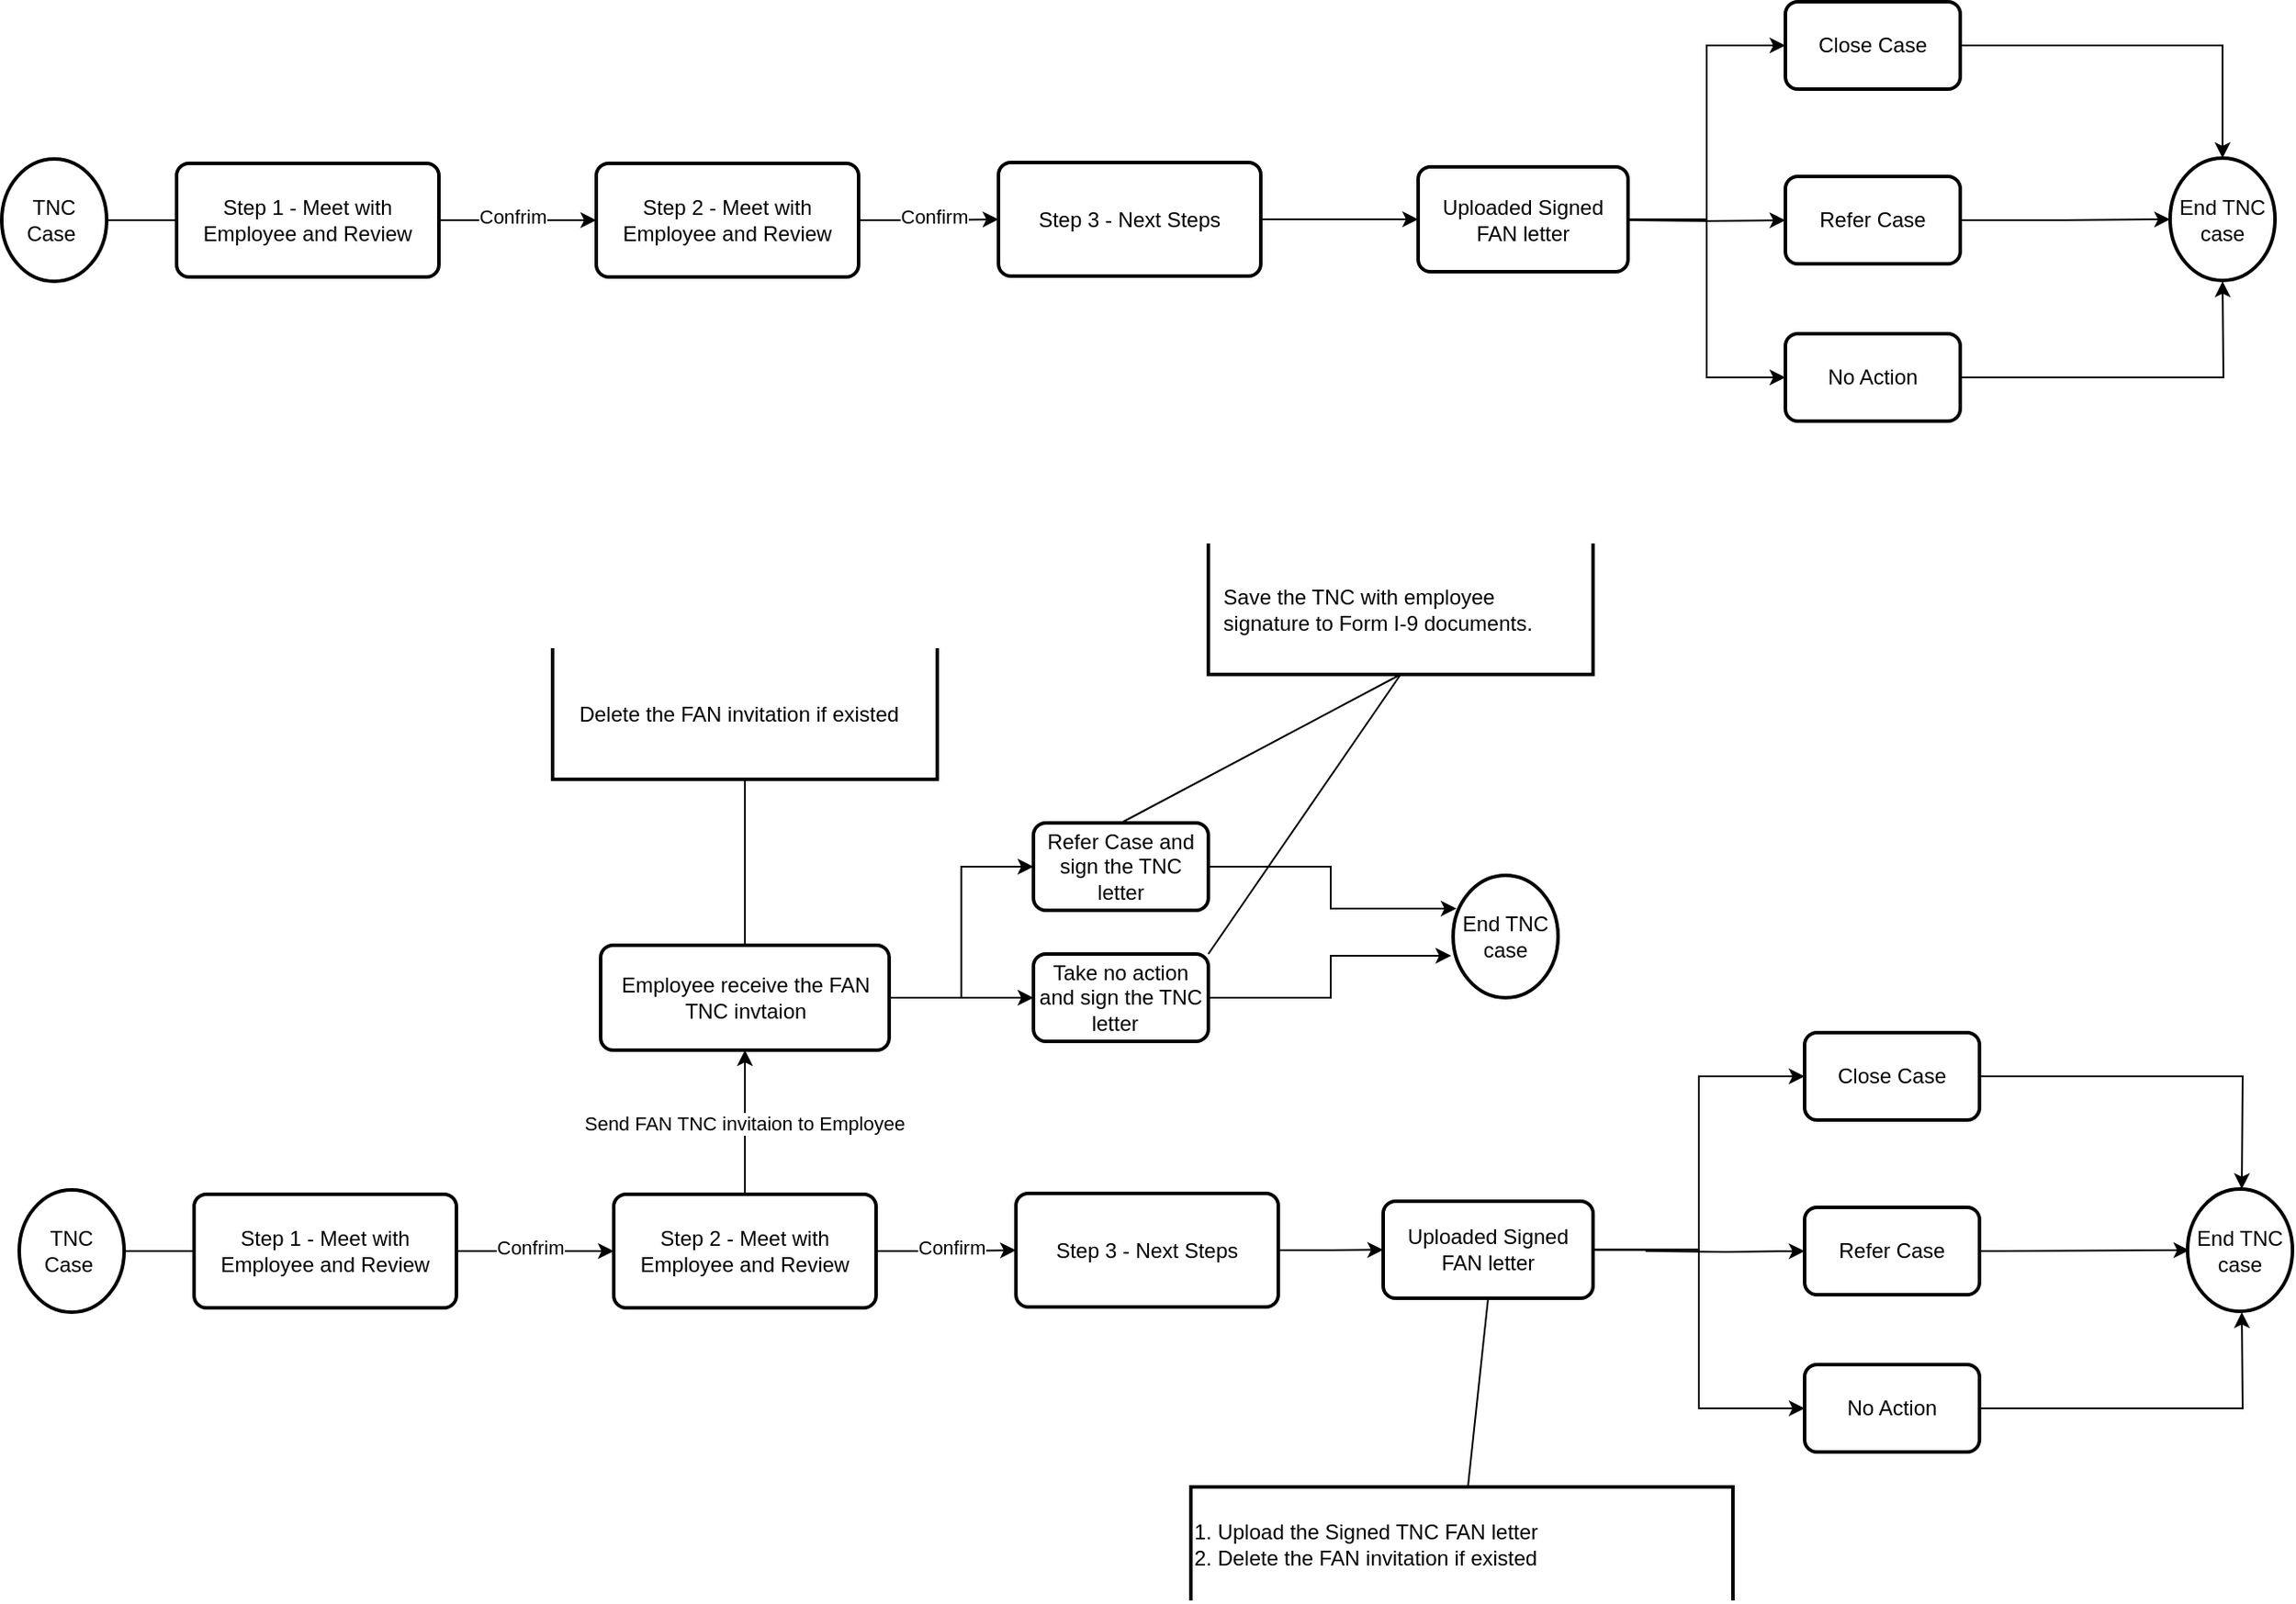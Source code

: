 <mxfile version="27.1.3">
  <diagram name="Page-1" id="HBU4FtZz5c3PJqoIXEbg">
    <mxGraphModel dx="3126" dy="777" grid="1" gridSize="10" guides="1" tooltips="1" connect="1" arrows="1" fold="1" page="1" pageScale="1" pageWidth="850" pageHeight="1100" math="0" shadow="0">
      <root>
        <mxCell id="0" />
        <mxCell id="1" parent="0" />
        <mxCell id="LnICMcrU3YOlmoYzz83u-3" style="edgeStyle=orthogonalEdgeStyle;rounded=0;orthogonalLoop=1;jettySize=auto;html=1;exitX=1;exitY=0.5;exitDx=0;exitDy=0;exitPerimeter=0;" parent="1" source="LnICMcrU3YOlmoYzz83u-1" edge="1">
          <mxGeometry relative="1" as="geometry">
            <mxPoint x="-1480" y="225" as="targetPoint" />
          </mxGeometry>
        </mxCell>
        <mxCell id="LnICMcrU3YOlmoYzz83u-1" value="TNC Case&amp;nbsp;" style="strokeWidth=2;html=1;shape=mxgraph.flowchart.start_2;whiteSpace=wrap;" parent="1" vertex="1">
          <mxGeometry x="-1630" y="190" width="60" height="70" as="geometry" />
        </mxCell>
        <mxCell id="LnICMcrU3YOlmoYzz83u-11" style="edgeStyle=orthogonalEdgeStyle;rounded=0;orthogonalLoop=1;jettySize=auto;html=1;exitX=1;exitY=0.5;exitDx=0;exitDy=0;entryX=0;entryY=0.5;entryDx=0;entryDy=0;" parent="1" source="LnICMcrU3YOlmoYzz83u-6" target="LnICMcrU3YOlmoYzz83u-7" edge="1">
          <mxGeometry relative="1" as="geometry" />
        </mxCell>
        <mxCell id="LnICMcrU3YOlmoYzz83u-12" value="Confrim" style="edgeLabel;html=1;align=center;verticalAlign=middle;resizable=0;points=[];" parent="LnICMcrU3YOlmoYzz83u-11" vertex="1" connectable="0">
          <mxGeometry x="0.2" y="3" relative="1" as="geometry">
            <mxPoint x="-12" y="1" as="offset" />
          </mxGeometry>
        </mxCell>
        <mxCell id="LnICMcrU3YOlmoYzz83u-6" value="Step 1 - Meet with Employee and Review" style="rounded=1;whiteSpace=wrap;html=1;absoluteArcSize=1;arcSize=14;strokeWidth=2;" parent="1" vertex="1">
          <mxGeometry x="-1530" y="192.5" width="150" height="65" as="geometry" />
        </mxCell>
        <mxCell id="LnICMcrU3YOlmoYzz83u-9" style="edgeStyle=orthogonalEdgeStyle;rounded=0;orthogonalLoop=1;jettySize=auto;html=1;exitX=1;exitY=0.5;exitDx=0;exitDy=0;" parent="1" source="LnICMcrU3YOlmoYzz83u-7" target="LnICMcrU3YOlmoYzz83u-8" edge="1">
          <mxGeometry relative="1" as="geometry" />
        </mxCell>
        <mxCell id="LnICMcrU3YOlmoYzz83u-15" value="Confirm" style="edgeLabel;html=1;align=center;verticalAlign=middle;resizable=0;points=[];" parent="LnICMcrU3YOlmoYzz83u-9" vertex="1" connectable="0">
          <mxGeometry x="0.067" y="-1" relative="1" as="geometry">
            <mxPoint y="-3" as="offset" />
          </mxGeometry>
        </mxCell>
        <mxCell id="LnICMcrU3YOlmoYzz83u-7" value="Step 2 - Meet with Employee and Review" style="rounded=1;whiteSpace=wrap;html=1;absoluteArcSize=1;arcSize=14;strokeWidth=2;" parent="1" vertex="1">
          <mxGeometry x="-1290" y="192.5" width="150" height="65" as="geometry" />
        </mxCell>
        <mxCell id="LnICMcrU3YOlmoYzz83u-17" value="" style="edgeStyle=orthogonalEdgeStyle;rounded=0;orthogonalLoop=1;jettySize=auto;html=1;" parent="1" source="LnICMcrU3YOlmoYzz83u-8" target="LnICMcrU3YOlmoYzz83u-16" edge="1">
          <mxGeometry relative="1" as="geometry" />
        </mxCell>
        <mxCell id="LnICMcrU3YOlmoYzz83u-8" value="Step 3 - Next Steps" style="rounded=1;whiteSpace=wrap;html=1;absoluteArcSize=1;arcSize=14;strokeWidth=2;" parent="1" vertex="1">
          <mxGeometry x="-1060" y="192" width="150" height="65" as="geometry" />
        </mxCell>
        <mxCell id="LnICMcrU3YOlmoYzz83u-21" value="" style="edgeStyle=orthogonalEdgeStyle;rounded=0;orthogonalLoop=1;jettySize=auto;html=1;entryX=0;entryY=0.5;entryDx=0;entryDy=0;" parent="1" source="LnICMcrU3YOlmoYzz83u-16" target="LnICMcrU3YOlmoYzz83u-26" edge="1">
          <mxGeometry relative="1" as="geometry">
            <mxPoint x="-640" y="140" as="targetPoint" />
          </mxGeometry>
        </mxCell>
        <mxCell id="LnICMcrU3YOlmoYzz83u-28" style="edgeStyle=orthogonalEdgeStyle;rounded=0;orthogonalLoop=1;jettySize=auto;html=1;entryX=0;entryY=0.5;entryDx=0;entryDy=0;" parent="1" target="LnICMcrU3YOlmoYzz83u-27" edge="1">
          <mxGeometry relative="1" as="geometry">
            <mxPoint x="-700" y="225" as="sourcePoint" />
          </mxGeometry>
        </mxCell>
        <mxCell id="LnICMcrU3YOlmoYzz83u-30" style="edgeStyle=orthogonalEdgeStyle;rounded=0;orthogonalLoop=1;jettySize=auto;html=1;entryX=0;entryY=0.5;entryDx=0;entryDy=0;" parent="1" source="LnICMcrU3YOlmoYzz83u-16" target="LnICMcrU3YOlmoYzz83u-29" edge="1">
          <mxGeometry relative="1" as="geometry" />
        </mxCell>
        <mxCell id="LnICMcrU3YOlmoYzz83u-16" value="Uploaded Signed FAN letter" style="whiteSpace=wrap;html=1;rounded=1;absoluteArcSize=1;arcSize=14;strokeWidth=2;" parent="1" vertex="1">
          <mxGeometry x="-820" y="194.5" width="120" height="60" as="geometry" />
        </mxCell>
        <mxCell id="LnICMcrU3YOlmoYzz83u-23" value="End TNC case" style="strokeWidth=2;html=1;shape=mxgraph.flowchart.start_2;whiteSpace=wrap;" parent="1" vertex="1">
          <mxGeometry x="-390" y="189.5" width="60" height="70" as="geometry" />
        </mxCell>
        <mxCell id="LnICMcrU3YOlmoYzz83u-31" style="edgeStyle=orthogonalEdgeStyle;rounded=0;orthogonalLoop=1;jettySize=auto;html=1;exitX=1;exitY=0.5;exitDx=0;exitDy=0;" parent="1" source="LnICMcrU3YOlmoYzz83u-26" target="LnICMcrU3YOlmoYzz83u-23" edge="1">
          <mxGeometry relative="1" as="geometry" />
        </mxCell>
        <mxCell id="LnICMcrU3YOlmoYzz83u-26" value="Close Case" style="rounded=1;whiteSpace=wrap;html=1;absoluteArcSize=1;arcSize=14;strokeWidth=2;" parent="1" vertex="1">
          <mxGeometry x="-610" y="100" width="100" height="50" as="geometry" />
        </mxCell>
        <mxCell id="LnICMcrU3YOlmoYzz83u-27" value="Refer Case" style="rounded=1;whiteSpace=wrap;html=1;absoluteArcSize=1;arcSize=14;strokeWidth=2;" parent="1" vertex="1">
          <mxGeometry x="-610" y="200" width="100" height="50" as="geometry" />
        </mxCell>
        <mxCell id="LnICMcrU3YOlmoYzz83u-34" style="edgeStyle=orthogonalEdgeStyle;rounded=0;orthogonalLoop=1;jettySize=auto;html=1;exitX=1;exitY=0.5;exitDx=0;exitDy=0;" parent="1" source="LnICMcrU3YOlmoYzz83u-29" edge="1">
          <mxGeometry relative="1" as="geometry">
            <mxPoint x="-360" y="260" as="targetPoint" />
          </mxGeometry>
        </mxCell>
        <mxCell id="LnICMcrU3YOlmoYzz83u-29" value="No Action" style="rounded=1;whiteSpace=wrap;html=1;absoluteArcSize=1;arcSize=14;strokeWidth=2;" parent="1" vertex="1">
          <mxGeometry x="-610" y="290" width="100" height="50" as="geometry" />
        </mxCell>
        <mxCell id="LnICMcrU3YOlmoYzz83u-32" style="edgeStyle=orthogonalEdgeStyle;rounded=0;orthogonalLoop=1;jettySize=auto;html=1;exitX=1;exitY=0.5;exitDx=0;exitDy=0;entryX=0;entryY=0.5;entryDx=0;entryDy=0;entryPerimeter=0;" parent="1" source="LnICMcrU3YOlmoYzz83u-27" target="LnICMcrU3YOlmoYzz83u-23" edge="1">
          <mxGeometry relative="1" as="geometry" />
        </mxCell>
        <mxCell id="fUP362dJuVGywB3xuQsQ-1" style="edgeStyle=orthogonalEdgeStyle;rounded=0;orthogonalLoop=1;jettySize=auto;html=1;exitX=1;exitY=0.5;exitDx=0;exitDy=0;exitPerimeter=0;" edge="1" parent="1" source="fUP362dJuVGywB3xuQsQ-2">
          <mxGeometry relative="1" as="geometry">
            <mxPoint x="-1470" y="815" as="targetPoint" />
          </mxGeometry>
        </mxCell>
        <mxCell id="fUP362dJuVGywB3xuQsQ-2" value="TNC Case&amp;nbsp;" style="strokeWidth=2;html=1;shape=mxgraph.flowchart.start_2;whiteSpace=wrap;" vertex="1" parent="1">
          <mxGeometry x="-1620" y="780" width="60" height="70" as="geometry" />
        </mxCell>
        <mxCell id="fUP362dJuVGywB3xuQsQ-3" style="edgeStyle=orthogonalEdgeStyle;rounded=0;orthogonalLoop=1;jettySize=auto;html=1;exitX=1;exitY=0.5;exitDx=0;exitDy=0;entryX=0;entryY=0.5;entryDx=0;entryDy=0;" edge="1" parent="1" source="fUP362dJuVGywB3xuQsQ-5" target="fUP362dJuVGywB3xuQsQ-8">
          <mxGeometry relative="1" as="geometry" />
        </mxCell>
        <mxCell id="fUP362dJuVGywB3xuQsQ-4" value="Confrim" style="edgeLabel;html=1;align=center;verticalAlign=middle;resizable=0;points=[];" vertex="1" connectable="0" parent="fUP362dJuVGywB3xuQsQ-3">
          <mxGeometry x="0.2" y="3" relative="1" as="geometry">
            <mxPoint x="-12" y="1" as="offset" />
          </mxGeometry>
        </mxCell>
        <mxCell id="fUP362dJuVGywB3xuQsQ-5" value="Step 1 - Meet with Employee and Review" style="rounded=1;whiteSpace=wrap;html=1;absoluteArcSize=1;arcSize=14;strokeWidth=2;" vertex="1" parent="1">
          <mxGeometry x="-1520" y="782.5" width="150" height="65" as="geometry" />
        </mxCell>
        <mxCell id="fUP362dJuVGywB3xuQsQ-6" style="edgeStyle=orthogonalEdgeStyle;rounded=0;orthogonalLoop=1;jettySize=auto;html=1;exitX=1;exitY=0.5;exitDx=0;exitDy=0;" edge="1" parent="1" source="fUP362dJuVGywB3xuQsQ-8" target="fUP362dJuVGywB3xuQsQ-10">
          <mxGeometry relative="1" as="geometry" />
        </mxCell>
        <mxCell id="fUP362dJuVGywB3xuQsQ-7" value="Confirm" style="edgeLabel;html=1;align=center;verticalAlign=middle;resizable=0;points=[];" vertex="1" connectable="0" parent="fUP362dJuVGywB3xuQsQ-6">
          <mxGeometry x="0.067" y="-1" relative="1" as="geometry">
            <mxPoint y="-3" as="offset" />
          </mxGeometry>
        </mxCell>
        <mxCell id="fUP362dJuVGywB3xuQsQ-33" value="" style="edgeStyle=orthogonalEdgeStyle;rounded=0;orthogonalLoop=1;jettySize=auto;html=1;" edge="1" parent="1" source="fUP362dJuVGywB3xuQsQ-8" target="fUP362dJuVGywB3xuQsQ-32">
          <mxGeometry relative="1" as="geometry" />
        </mxCell>
        <mxCell id="fUP362dJuVGywB3xuQsQ-34" value="Send FAN TNC invitaion to Employee&amp;nbsp;" style="edgeLabel;html=1;align=center;verticalAlign=middle;resizable=0;points=[];" vertex="1" connectable="0" parent="fUP362dJuVGywB3xuQsQ-33">
          <mxGeometry x="0.006" y="-1" relative="1" as="geometry">
            <mxPoint y="1" as="offset" />
          </mxGeometry>
        </mxCell>
        <mxCell id="fUP362dJuVGywB3xuQsQ-8" value="Step 2 - Meet with Employee and Review" style="rounded=1;whiteSpace=wrap;html=1;absoluteArcSize=1;arcSize=14;strokeWidth=2;" vertex="1" parent="1">
          <mxGeometry x="-1280" y="782.5" width="150" height="65" as="geometry" />
        </mxCell>
        <mxCell id="fUP362dJuVGywB3xuQsQ-9" value="" style="edgeStyle=orthogonalEdgeStyle;rounded=0;orthogonalLoop=1;jettySize=auto;html=1;" edge="1" parent="1" source="fUP362dJuVGywB3xuQsQ-10" target="fUP362dJuVGywB3xuQsQ-14">
          <mxGeometry relative="1" as="geometry" />
        </mxCell>
        <mxCell id="fUP362dJuVGywB3xuQsQ-10" value="Step 3 - Next Steps" style="rounded=1;whiteSpace=wrap;html=1;absoluteArcSize=1;arcSize=14;strokeWidth=2;" vertex="1" parent="1">
          <mxGeometry x="-1050" y="782" width="150" height="65" as="geometry" />
        </mxCell>
        <mxCell id="fUP362dJuVGywB3xuQsQ-11" value="" style="edgeStyle=orthogonalEdgeStyle;rounded=0;orthogonalLoop=1;jettySize=auto;html=1;entryX=0;entryY=0.5;entryDx=0;entryDy=0;" edge="1" parent="1" source="fUP362dJuVGywB3xuQsQ-14" target="fUP362dJuVGywB3xuQsQ-17">
          <mxGeometry relative="1" as="geometry">
            <mxPoint x="-630" y="730" as="targetPoint" />
          </mxGeometry>
        </mxCell>
        <mxCell id="fUP362dJuVGywB3xuQsQ-12" style="edgeStyle=orthogonalEdgeStyle;rounded=0;orthogonalLoop=1;jettySize=auto;html=1;entryX=0;entryY=0.5;entryDx=0;entryDy=0;" edge="1" parent="1" target="fUP362dJuVGywB3xuQsQ-18">
          <mxGeometry relative="1" as="geometry">
            <mxPoint x="-690" y="815" as="sourcePoint" />
          </mxGeometry>
        </mxCell>
        <mxCell id="fUP362dJuVGywB3xuQsQ-13" style="edgeStyle=orthogonalEdgeStyle;rounded=0;orthogonalLoop=1;jettySize=auto;html=1;entryX=0;entryY=0.5;entryDx=0;entryDy=0;" edge="1" parent="1" source="fUP362dJuVGywB3xuQsQ-14" target="fUP362dJuVGywB3xuQsQ-20">
          <mxGeometry relative="1" as="geometry" />
        </mxCell>
        <mxCell id="fUP362dJuVGywB3xuQsQ-14" value="Uploaded Signed FAN letter" style="whiteSpace=wrap;html=1;rounded=1;absoluteArcSize=1;arcSize=14;strokeWidth=2;" vertex="1" parent="1">
          <mxGeometry x="-840" y="786.5" width="120" height="55.5" as="geometry" />
        </mxCell>
        <mxCell id="fUP362dJuVGywB3xuQsQ-15" value="End TNC case" style="strokeWidth=2;html=1;shape=mxgraph.flowchart.start_2;whiteSpace=wrap;" vertex="1" parent="1">
          <mxGeometry x="-380" y="779.5" width="60" height="70" as="geometry" />
        </mxCell>
        <mxCell id="fUP362dJuVGywB3xuQsQ-16" style="edgeStyle=orthogonalEdgeStyle;rounded=0;orthogonalLoop=1;jettySize=auto;html=1;exitX=1;exitY=0.5;exitDx=0;exitDy=0;" edge="1" parent="1" source="fUP362dJuVGywB3xuQsQ-17">
          <mxGeometry relative="1" as="geometry">
            <mxPoint x="-349" y="779.5" as="targetPoint" />
          </mxGeometry>
        </mxCell>
        <mxCell id="fUP362dJuVGywB3xuQsQ-17" value="Close Case" style="rounded=1;whiteSpace=wrap;html=1;absoluteArcSize=1;arcSize=14;strokeWidth=2;" vertex="1" parent="1">
          <mxGeometry x="-599" y="690" width="100" height="50" as="geometry" />
        </mxCell>
        <mxCell id="fUP362dJuVGywB3xuQsQ-18" value="Refer Case" style="rounded=1;whiteSpace=wrap;html=1;absoluteArcSize=1;arcSize=14;strokeWidth=2;" vertex="1" parent="1">
          <mxGeometry x="-599" y="790" width="100" height="50" as="geometry" />
        </mxCell>
        <mxCell id="fUP362dJuVGywB3xuQsQ-19" style="edgeStyle=orthogonalEdgeStyle;rounded=0;orthogonalLoop=1;jettySize=auto;html=1;exitX=1;exitY=0.5;exitDx=0;exitDy=0;" edge="1" parent="1" source="fUP362dJuVGywB3xuQsQ-20">
          <mxGeometry relative="1" as="geometry">
            <mxPoint x="-349" y="850" as="targetPoint" />
          </mxGeometry>
        </mxCell>
        <mxCell id="fUP362dJuVGywB3xuQsQ-20" value="No Action" style="rounded=1;whiteSpace=wrap;html=1;absoluteArcSize=1;arcSize=14;strokeWidth=2;" vertex="1" parent="1">
          <mxGeometry x="-599" y="880" width="100" height="50" as="geometry" />
        </mxCell>
        <mxCell id="fUP362dJuVGywB3xuQsQ-21" style="edgeStyle=orthogonalEdgeStyle;rounded=0;orthogonalLoop=1;jettySize=auto;html=1;exitX=1;exitY=0.5;exitDx=0;exitDy=0;entryX=0;entryY=0.5;entryDx=0;entryDy=0;entryPerimeter=0;" edge="1" parent="1" source="fUP362dJuVGywB3xuQsQ-18">
          <mxGeometry relative="1" as="geometry">
            <mxPoint x="-379" y="814.5" as="targetPoint" />
          </mxGeometry>
        </mxCell>
        <mxCell id="fUP362dJuVGywB3xuQsQ-29" value="1. Upload the Signed TNC FAN letter&lt;br&gt;2. Delete the FAN invitation if existed" style="strokeWidth=2;html=1;shape=mxgraph.flowchart.annotation_1;align=left;pointerEvents=1;direction=south;" vertex="1" parent="1">
          <mxGeometry x="-950" y="950" width="310" height="65" as="geometry" />
        </mxCell>
        <mxCell id="fUP362dJuVGywB3xuQsQ-37" style="edgeStyle=orthogonalEdgeStyle;rounded=0;orthogonalLoop=1;jettySize=auto;html=1;exitX=1;exitY=0.5;exitDx=0;exitDy=0;entryX=0;entryY=0.5;entryDx=0;entryDy=0;" edge="1" parent="1" source="fUP362dJuVGywB3xuQsQ-32" target="fUP362dJuVGywB3xuQsQ-35">
          <mxGeometry relative="1" as="geometry">
            <mxPoint x="-1060" y="590" as="targetPoint" />
          </mxGeometry>
        </mxCell>
        <mxCell id="fUP362dJuVGywB3xuQsQ-38" style="edgeStyle=orthogonalEdgeStyle;rounded=0;orthogonalLoop=1;jettySize=auto;html=1;entryX=0;entryY=0.5;entryDx=0;entryDy=0;" edge="1" parent="1" source="fUP362dJuVGywB3xuQsQ-32" target="fUP362dJuVGywB3xuQsQ-36">
          <mxGeometry relative="1" as="geometry" />
        </mxCell>
        <mxCell id="fUP362dJuVGywB3xuQsQ-32" value="Employee receive the FAN TNC invtaion" style="whiteSpace=wrap;html=1;rounded=1;absoluteArcSize=1;arcSize=14;strokeWidth=2;" vertex="1" parent="1">
          <mxGeometry x="-1287.5" y="640" width="165" height="60" as="geometry" />
        </mxCell>
        <mxCell id="fUP362dJuVGywB3xuQsQ-35" value="Refer Case and sign the TNC letter" style="rounded=1;whiteSpace=wrap;html=1;absoluteArcSize=1;arcSize=14;strokeWidth=2;" vertex="1" parent="1">
          <mxGeometry x="-1040" y="570" width="100" height="50" as="geometry" />
        </mxCell>
        <mxCell id="fUP362dJuVGywB3xuQsQ-36" value="Take no action and sign the TNC letter&amp;nbsp;&amp;nbsp;" style="rounded=1;whiteSpace=wrap;html=1;absoluteArcSize=1;arcSize=14;strokeWidth=2;" vertex="1" parent="1">
          <mxGeometry x="-1040" y="645" width="100" height="50" as="geometry" />
        </mxCell>
        <mxCell id="fUP362dJuVGywB3xuQsQ-40" style="edgeStyle=orthogonalEdgeStyle;rounded=0;orthogonalLoop=1;jettySize=auto;html=1;exitX=1;exitY=0.5;exitDx=0;exitDy=0;entryX=0.033;entryY=0.271;entryDx=0;entryDy=0;entryPerimeter=0;" edge="1" parent="1" source="fUP362dJuVGywB3xuQsQ-35" target="fUP362dJuVGywB3xuQsQ-41">
          <mxGeometry relative="1" as="geometry">
            <mxPoint x="-870" y="595" as="targetPoint" />
          </mxGeometry>
        </mxCell>
        <mxCell id="fUP362dJuVGywB3xuQsQ-41" value="End TNC case" style="strokeWidth=2;html=1;shape=mxgraph.flowchart.start_2;whiteSpace=wrap;" vertex="1" parent="1">
          <mxGeometry x="-800" y="600" width="60" height="70" as="geometry" />
        </mxCell>
        <mxCell id="fUP362dJuVGywB3xuQsQ-42" style="edgeStyle=orthogonalEdgeStyle;rounded=0;orthogonalLoop=1;jettySize=auto;html=1;exitX=1;exitY=0.5;exitDx=0;exitDy=0;entryX=-0.017;entryY=0.657;entryDx=0;entryDy=0;entryPerimeter=0;" edge="1" parent="1" source="fUP362dJuVGywB3xuQsQ-36" target="fUP362dJuVGywB3xuQsQ-41">
          <mxGeometry relative="1" as="geometry" />
        </mxCell>
        <mxCell id="fUP362dJuVGywB3xuQsQ-43" value="&amp;nbsp; &amp;nbsp; Delete the FAN invitation if existed" style="strokeWidth=2;html=1;shape=mxgraph.flowchart.annotation_1;align=left;pointerEvents=1;direction=north;" vertex="1" parent="1">
          <mxGeometry x="-1315" y="470" width="220" height="75" as="geometry" />
        </mxCell>
        <mxCell id="fUP362dJuVGywB3xuQsQ-45" value="&amp;nbsp; Save the TNC with employee &lt;br&gt;&amp;nbsp; signature to Form I-9 documents." style="strokeWidth=2;html=1;shape=mxgraph.flowchart.annotation_1;align=left;pointerEvents=1;direction=north;" vertex="1" parent="1">
          <mxGeometry x="-940" y="410" width="220" height="75" as="geometry" />
        </mxCell>
        <mxCell id="fUP362dJuVGywB3xuQsQ-48" value="" style="endArrow=none;html=1;rounded=0;entryX=0.5;entryY=1;entryDx=0;entryDy=0;" edge="1" parent="1" source="fUP362dJuVGywB3xuQsQ-29" target="fUP362dJuVGywB3xuQsQ-14">
          <mxGeometry width="50" height="50" relative="1" as="geometry">
            <mxPoint x="-1000" y="830" as="sourcePoint" />
            <mxPoint x="-950" y="780" as="targetPoint" />
          </mxGeometry>
        </mxCell>
        <mxCell id="fUP362dJuVGywB3xuQsQ-49" value="" style="endArrow=none;html=1;rounded=0;entryX=0;entryY=0.5;entryDx=0;entryDy=0;entryPerimeter=0;" edge="1" parent="1" source="fUP362dJuVGywB3xuQsQ-32" target="fUP362dJuVGywB3xuQsQ-43">
          <mxGeometry width="50" height="50" relative="1" as="geometry">
            <mxPoint x="-1320" y="708" as="sourcePoint" />
            <mxPoint x="-1308" y="600" as="targetPoint" />
          </mxGeometry>
        </mxCell>
        <mxCell id="fUP362dJuVGywB3xuQsQ-50" value="" style="endArrow=none;html=1;rounded=0;entryX=0;entryY=0.5;entryDx=0;entryDy=0;entryPerimeter=0;exitX=0.5;exitY=0;exitDx=0;exitDy=0;" edge="1" parent="1" source="fUP362dJuVGywB3xuQsQ-35" target="fUP362dJuVGywB3xuQsQ-45">
          <mxGeometry width="50" height="50" relative="1" as="geometry">
            <mxPoint x="-980" y="560" as="sourcePoint" />
            <mxPoint x="-978" y="500" as="targetPoint" />
          </mxGeometry>
        </mxCell>
        <mxCell id="fUP362dJuVGywB3xuQsQ-52" value="" style="endArrow=none;html=1;rounded=0;entryX=0;entryY=0.5;entryDx=0;entryDy=0;entryPerimeter=0;exitX=1;exitY=0;exitDx=0;exitDy=0;" edge="1" parent="1" source="fUP362dJuVGywB3xuQsQ-36" target="fUP362dJuVGywB3xuQsQ-45">
          <mxGeometry width="50" height="50" relative="1" as="geometry">
            <mxPoint x="-890" y="595" as="sourcePoint" />
            <mxPoint x="-730" y="510" as="targetPoint" />
          </mxGeometry>
        </mxCell>
      </root>
    </mxGraphModel>
  </diagram>
</mxfile>

